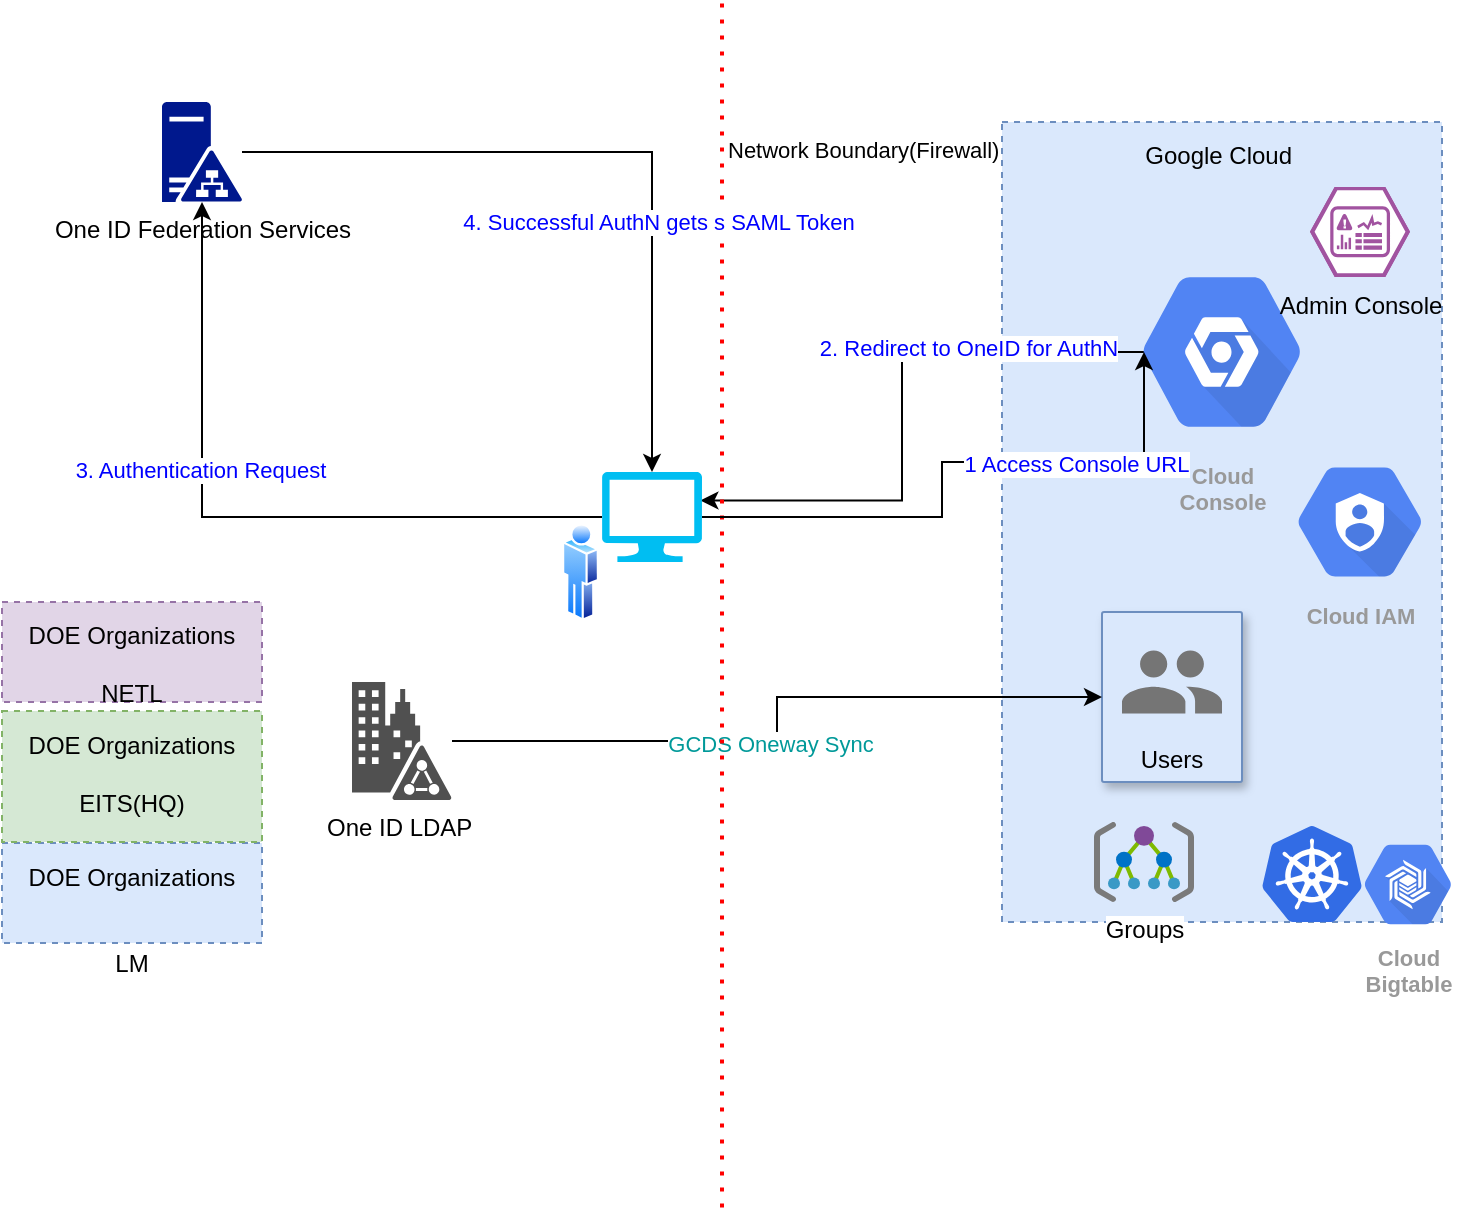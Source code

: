 <mxfile version="14.6.10" type="github">
  <diagram id="PAdfL6VN2EhejQQq1YbZ" name="Page-1">
    <mxGraphModel dx="1038" dy="545" grid="1" gridSize="10" guides="1" tooltips="1" connect="1" arrows="1" fold="1" page="1" pageScale="1" pageWidth="850" pageHeight="1100" math="0" shadow="0">
      <root>
        <mxCell id="0" />
        <mxCell id="1" parent="0" />
        <mxCell id="TzUtRcMb0uJwbtIcXtYQ-21" value="Google Cloud&amp;nbsp;" style="outlineConnect=0;html=1;whiteSpace=wrap;fontSize=12;fontStyle=0;strokeColor=#6c8ebf;fillColor=#dae8fc;verticalAlign=top;align=center;dashed=1;spacingTop=3;" parent="1" vertex="1">
          <mxGeometry x="580" y="180" width="220" height="400" as="geometry" />
        </mxCell>
        <mxCell id="TzUtRcMb0uJwbtIcXtYQ-1" value="Cloud IAM" style="html=1;fillColor=#5184F3;strokeColor=none;verticalAlign=top;labelPosition=center;verticalLabelPosition=bottom;align=center;spacingTop=-6;fontSize=11;fontStyle=1;fontColor=#999999;shape=mxgraph.gcp2.hexIcon;prIcon=cloud_iam" parent="1" vertex="1">
          <mxGeometry x="712" y="340" width="94" height="80" as="geometry" />
        </mxCell>
        <mxCell id="TzUtRcMb0uJwbtIcXtYQ-3" value="Users" style="strokeColor=#6c8ebf;shadow=1;strokeWidth=1;rounded=1;absoluteArcSize=1;arcSize=2;labelPosition=center;verticalLabelPosition=middle;align=center;verticalAlign=bottom;spacingLeft=0;fontSize=12;whiteSpace=wrap;spacingBottom=2;fillColor=#dae8fc;" parent="1" vertex="1">
          <mxGeometry x="630" y="425" width="70" height="85" as="geometry" />
        </mxCell>
        <mxCell id="TzUtRcMb0uJwbtIcXtYQ-4" value="" style="dashed=0;connectable=0;html=1;fillColor=#757575;strokeColor=none;shape=mxgraph.gcp2.users;part=1;" parent="TzUtRcMb0uJwbtIcXtYQ-3" vertex="1">
          <mxGeometry x="0.5" width="50" height="31.5" relative="1" as="geometry">
            <mxPoint x="-25" y="19.25" as="offset" />
          </mxGeometry>
        </mxCell>
        <mxCell id="TzUtRcMb0uJwbtIcXtYQ-22" value="DOE Organizations&lt;br&gt;&lt;br&gt;&lt;br&gt;LM" style="outlineConnect=0;html=1;whiteSpace=wrap;fontSize=12;fontStyle=0;strokeColor=#6c8ebf;fillColor=#dae8fc;verticalAlign=top;align=center;dashed=1;spacingTop=3;" parent="1" vertex="1">
          <mxGeometry x="80" y="540.5" width="130" height="50" as="geometry" />
        </mxCell>
        <mxCell id="TzUtRcMb0uJwbtIcXtYQ-23" value="DOE Organizations&lt;br&gt;&lt;br&gt;NETL" style="outlineConnect=0;html=1;whiteSpace=wrap;fontSize=12;fontStyle=0;strokeColor=#9673a6;fillColor=#e1d5e7;verticalAlign=top;align=center;dashed=1;spacingTop=3;" parent="1" vertex="1">
          <mxGeometry x="80" y="420" width="130" height="50" as="geometry" />
        </mxCell>
        <mxCell id="TzUtRcMb0uJwbtIcXtYQ-24" value="DOE Organizations&lt;br&gt;&lt;br&gt;EITS(HQ)" style="outlineConnect=0;html=1;whiteSpace=wrap;fontSize=12;fontStyle=0;strokeColor=#82b366;fillColor=#d5e8d4;verticalAlign=top;align=center;dashed=1;spacingTop=3;" parent="1" vertex="1">
          <mxGeometry x="80" y="474.5" width="130" height="65.5" as="geometry" />
        </mxCell>
        <mxCell id="TzUtRcMb0uJwbtIcXtYQ-25" value="Groups" style="aspect=fixed;html=1;points=[];align=center;image;fontSize=12;image=img/lib/mscae/Management_Groups.svg;" parent="1" vertex="1">
          <mxGeometry x="626" y="530" width="50" height="40" as="geometry" />
        </mxCell>
        <mxCell id="KueMOoC9e1tc7Dg8YHgg-23" style="edgeStyle=orthogonalEdgeStyle;rounded=0;orthogonalLoop=1;jettySize=auto;html=1;entryX=0.984;entryY=0.316;entryDx=0;entryDy=0;entryPerimeter=0;exitX=0.175;exitY=0.5;exitDx=0;exitDy=0;exitPerimeter=0;" edge="1" parent="1" source="TzUtRcMb0uJwbtIcXtYQ-26" target="KueMOoC9e1tc7Dg8YHgg-17">
          <mxGeometry relative="1" as="geometry" />
        </mxCell>
        <mxCell id="KueMOoC9e1tc7Dg8YHgg-27" value="2. Redirect to OneID for AuthN" style="edgeLabel;html=1;align=center;verticalAlign=middle;resizable=0;points=[];fontColor=#0000FF;" vertex="1" connectable="0" parent="KueMOoC9e1tc7Dg8YHgg-23">
          <mxGeometry x="-0.406" y="-2" relative="1" as="geometry">
            <mxPoint as="offset" />
          </mxGeometry>
        </mxCell>
        <mxCell id="TzUtRcMb0uJwbtIcXtYQ-26" value="Cloud&#xa;Console" style="html=1;fillColor=#5184F3;strokeColor=none;verticalAlign=top;labelPosition=center;verticalLabelPosition=bottom;align=center;spacingTop=-6;fontSize=11;fontStyle=1;fontColor=#999999;shape=mxgraph.gcp2.hexIcon;prIcon=placeholder" parent="1" vertex="1">
          <mxGeometry x="630" y="240" width="120" height="110" as="geometry" />
        </mxCell>
        <mxCell id="TzUtRcMb0uJwbtIcXtYQ-27" value="Admin Console" style="verticalLabelPosition=bottom;html=1;fillColor=#A153A0;strokeColor=#ffffff;verticalAlign=top;align=center;points=[[0,0.5,0],[0.125,0.25,0],[0.25,0,0],[0.5,0,0],[0.75,0,0],[0.875,0.25,0],[1,0.5,0],[0.875,0.75,0],[0.75,1,0],[0.5,1,0],[0.125,0.75,0]];pointerEvents=1;shape=mxgraph.cisco_safe.compositeIcon;bgIcon=mxgraph.cisco_safe.design.blank_device;resIcon=mxgraph.cisco_safe.design.mgmt_console_2;" parent="1" vertex="1">
          <mxGeometry x="734" y="212.5" width="50" height="45" as="geometry" />
        </mxCell>
        <mxCell id="KueMOoC9e1tc7Dg8YHgg-30" style="edgeStyle=orthogonalEdgeStyle;rounded=0;orthogonalLoop=1;jettySize=auto;html=1;fontColor=#009999;" edge="1" parent="1" source="KueMOoC9e1tc7Dg8YHgg-2" target="TzUtRcMb0uJwbtIcXtYQ-3">
          <mxGeometry relative="1" as="geometry" />
        </mxCell>
        <mxCell id="KueMOoC9e1tc7Dg8YHgg-31" value="GCDS Oneway Sync" style="edgeLabel;html=1;align=center;verticalAlign=middle;resizable=0;points=[];fontColor=#009999;" vertex="1" connectable="0" parent="KueMOoC9e1tc7Dg8YHgg-30">
          <mxGeometry x="-0.086" y="-1" relative="1" as="geometry">
            <mxPoint as="offset" />
          </mxGeometry>
        </mxCell>
        <mxCell id="KueMOoC9e1tc7Dg8YHgg-2" value="One ID LDAP&amp;nbsp;" style="pointerEvents=1;shadow=0;dashed=0;html=1;strokeColor=none;fillColor=#505050;labelPosition=center;verticalLabelPosition=bottom;verticalAlign=top;outlineConnect=0;align=center;shape=mxgraph.office.concepts.on_premises_directory;" vertex="1" parent="1">
          <mxGeometry x="255" y="460" width="50" height="59" as="geometry" />
        </mxCell>
        <mxCell id="KueMOoC9e1tc7Dg8YHgg-6" value="" style="aspect=fixed;html=1;points=[];align=center;image;fontSize=12;image=img/lib/mscae/Kubernetes.svg;" vertex="1" parent="1">
          <mxGeometry x="710" y="532" width="50" height="48" as="geometry" />
        </mxCell>
        <mxCell id="KueMOoC9e1tc7Dg8YHgg-9" value="Cloud&#xa;Bigtable" style="html=1;fillColor=#5184F3;strokeColor=none;verticalAlign=top;labelPosition=center;verticalLabelPosition=bottom;align=center;spacingTop=-6;fontSize=11;fontStyle=1;fontColor=#999999;shape=mxgraph.gcp2.hexIcon;prIcon=cloud_bigtable" vertex="1" parent="1">
          <mxGeometry x="750" y="532" width="66" height="58.5" as="geometry" />
        </mxCell>
        <mxCell id="KueMOoC9e1tc7Dg8YHgg-10" value="" style="endArrow=none;dashed=1;html=1;dashPattern=1 3;strokeWidth=2;rounded=0;edgeStyle=orthogonalEdgeStyle;labelPosition=center;verticalLabelPosition=top;align=center;verticalAlign=bottom;strokeColor=#FF0000;" edge="1" parent="1">
          <mxGeometry width="50" height="50" relative="1" as="geometry">
            <mxPoint x="440" y="722.8" as="sourcePoint" />
            <mxPoint x="440" y="120" as="targetPoint" />
          </mxGeometry>
        </mxCell>
        <mxCell id="KueMOoC9e1tc7Dg8YHgg-11" value="Network Boundary(Firewall)" style="edgeLabel;html=1;align=left;verticalAlign=bottom;resizable=0;points=[];labelPosition=right;verticalLabelPosition=top;" vertex="1" connectable="0" parent="KueMOoC9e1tc7Dg8YHgg-10">
          <mxGeometry x="0.726" y="-1" relative="1" as="geometry">
            <mxPoint as="offset" />
          </mxGeometry>
        </mxCell>
        <mxCell id="KueMOoC9e1tc7Dg8YHgg-12" value="" style="aspect=fixed;perimeter=ellipsePerimeter;html=1;align=center;shadow=0;dashed=0;spacingTop=3;image;image=img/lib/active_directory/user.svg;" vertex="1" parent="1">
          <mxGeometry x="360" y="380" width="18.5" height="50" as="geometry" />
        </mxCell>
        <mxCell id="KueMOoC9e1tc7Dg8YHgg-19" style="edgeStyle=orthogonalEdgeStyle;rounded=0;orthogonalLoop=1;jettySize=auto;html=1;entryX=0.175;entryY=0.5;entryDx=0;entryDy=0;entryPerimeter=0;" edge="1" parent="1" source="KueMOoC9e1tc7Dg8YHgg-17" target="TzUtRcMb0uJwbtIcXtYQ-26">
          <mxGeometry relative="1" as="geometry">
            <Array as="points">
              <mxPoint x="550" y="378" />
              <mxPoint x="550" y="350" />
              <mxPoint x="651" y="350" />
            </Array>
          </mxGeometry>
        </mxCell>
        <mxCell id="KueMOoC9e1tc7Dg8YHgg-26" value="1 Access Console URL" style="edgeLabel;html=1;align=center;verticalAlign=middle;resizable=0;points=[];fontColor=#0000FF;" vertex="1" connectable="0" parent="KueMOoC9e1tc7Dg8YHgg-19">
          <mxGeometry x="0.414" y="-1" relative="1" as="geometry">
            <mxPoint as="offset" />
          </mxGeometry>
        </mxCell>
        <mxCell id="KueMOoC9e1tc7Dg8YHgg-24" style="edgeStyle=orthogonalEdgeStyle;rounded=0;orthogonalLoop=1;jettySize=auto;html=1;" edge="1" parent="1" source="KueMOoC9e1tc7Dg8YHgg-17" target="KueMOoC9e1tc7Dg8YHgg-21">
          <mxGeometry relative="1" as="geometry" />
        </mxCell>
        <mxCell id="KueMOoC9e1tc7Dg8YHgg-28" value="3. Authentication Request" style="edgeLabel;html=1;align=center;verticalAlign=middle;resizable=0;points=[];fontColor=#0000FF;" vertex="1" connectable="0" parent="KueMOoC9e1tc7Dg8YHgg-24">
          <mxGeometry x="0.251" y="1" relative="1" as="geometry">
            <mxPoint as="offset" />
          </mxGeometry>
        </mxCell>
        <mxCell id="KueMOoC9e1tc7Dg8YHgg-17" value="" style="verticalLabelPosition=bottom;html=1;verticalAlign=top;align=center;strokeColor=none;fillColor=#00BEF2;shape=mxgraph.azure.computer;pointerEvents=1;" vertex="1" parent="1">
          <mxGeometry x="380" y="355" width="50" height="45" as="geometry" />
        </mxCell>
        <mxCell id="KueMOoC9e1tc7Dg8YHgg-25" style="edgeStyle=orthogonalEdgeStyle;rounded=0;orthogonalLoop=1;jettySize=auto;html=1;entryX=0.5;entryY=0;entryDx=0;entryDy=0;entryPerimeter=0;" edge="1" parent="1" source="KueMOoC9e1tc7Dg8YHgg-21" target="KueMOoC9e1tc7Dg8YHgg-17">
          <mxGeometry relative="1" as="geometry" />
        </mxCell>
        <mxCell id="KueMOoC9e1tc7Dg8YHgg-29" value="4. Successful AuthN gets s SAML Token" style="edgeLabel;html=1;align=center;verticalAlign=middle;resizable=0;points=[];fontColor=#0000FF;" vertex="1" connectable="0" parent="KueMOoC9e1tc7Dg8YHgg-25">
          <mxGeometry x="0.316" y="3" relative="1" as="geometry">
            <mxPoint as="offset" />
          </mxGeometry>
        </mxCell>
        <mxCell id="KueMOoC9e1tc7Dg8YHgg-21" value="One ID Federation Services" style="aspect=fixed;pointerEvents=1;shadow=0;dashed=0;html=1;strokeColor=none;labelPosition=center;verticalLabelPosition=bottom;verticalAlign=top;align=center;fillColor=#00188D;shape=mxgraph.mscae.enterprise.ad_fs" vertex="1" parent="1">
          <mxGeometry x="160" y="170" width="40" height="50" as="geometry" />
        </mxCell>
      </root>
    </mxGraphModel>
  </diagram>
</mxfile>
